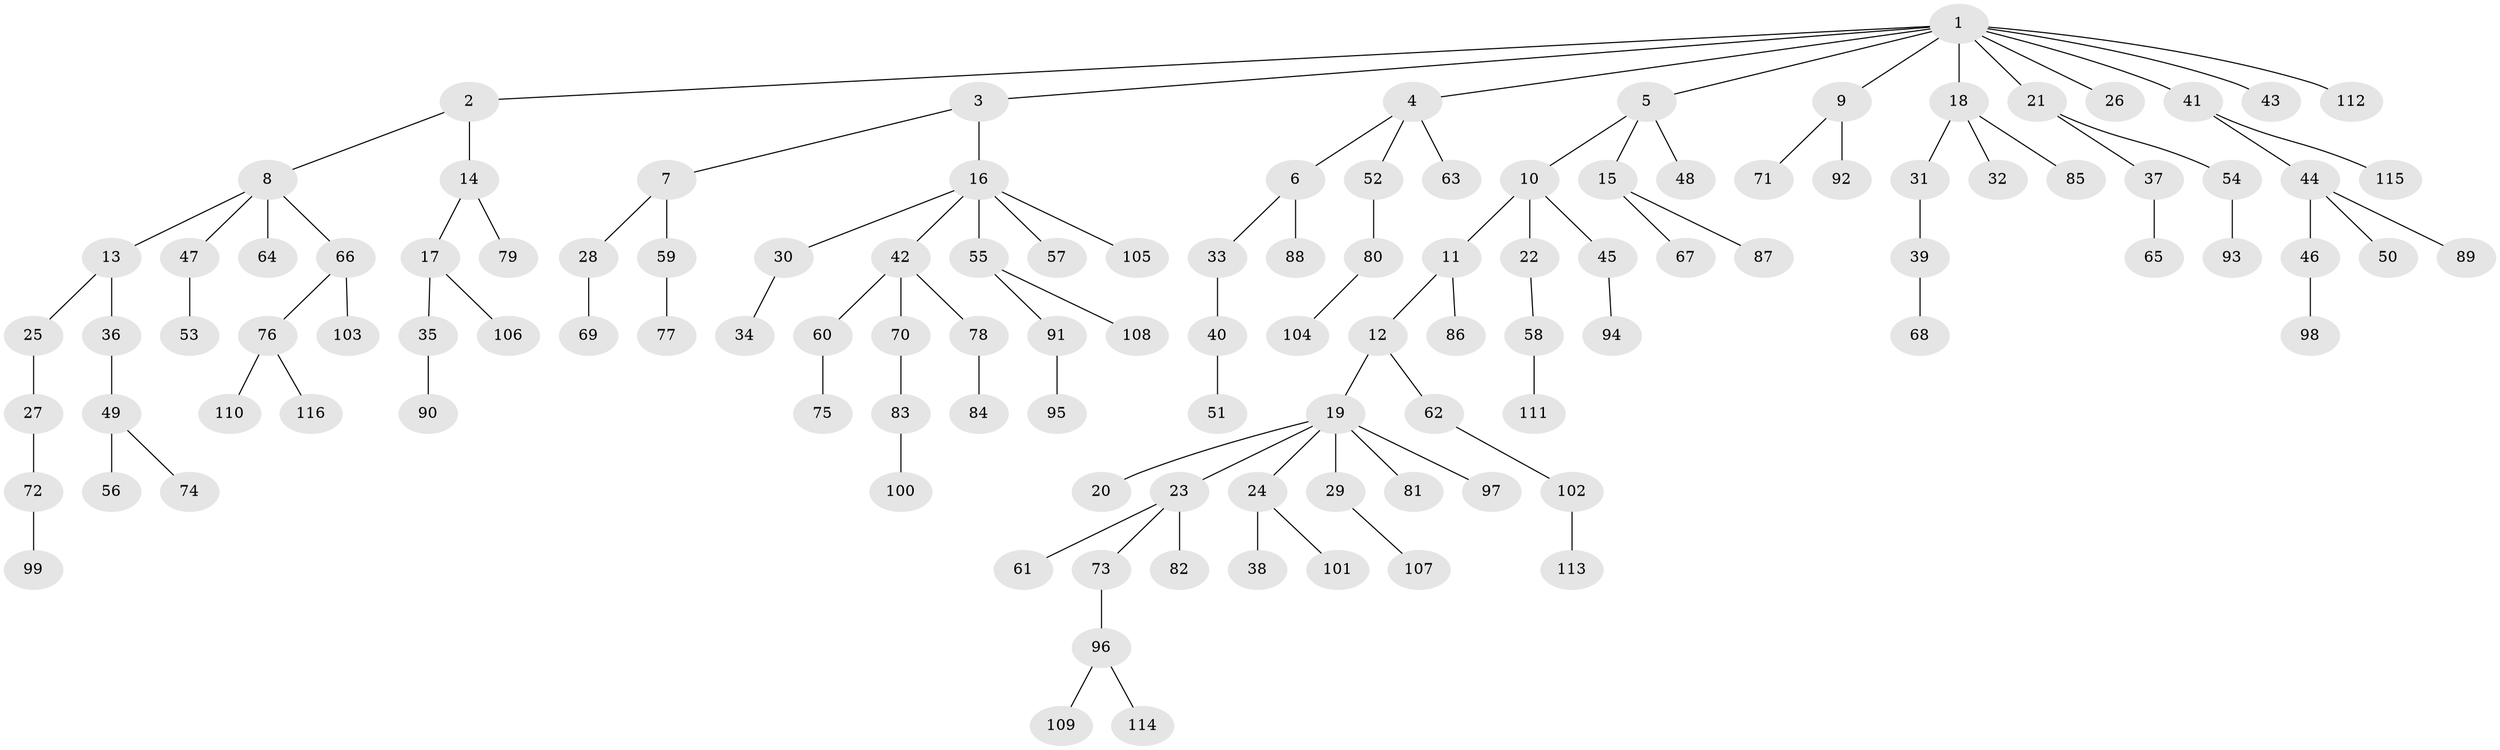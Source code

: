 // coarse degree distribution, {12: 0.013157894736842105, 3: 0.09210526315789473, 4: 0.10526315789473684, 2: 0.21052631578947367, 5: 0.013157894736842105, 6: 0.013157894736842105, 1: 0.5526315789473685}
// Generated by graph-tools (version 1.1) at 2025/24/03/03/25 07:24:07]
// undirected, 116 vertices, 115 edges
graph export_dot {
graph [start="1"]
  node [color=gray90,style=filled];
  1;
  2;
  3;
  4;
  5;
  6;
  7;
  8;
  9;
  10;
  11;
  12;
  13;
  14;
  15;
  16;
  17;
  18;
  19;
  20;
  21;
  22;
  23;
  24;
  25;
  26;
  27;
  28;
  29;
  30;
  31;
  32;
  33;
  34;
  35;
  36;
  37;
  38;
  39;
  40;
  41;
  42;
  43;
  44;
  45;
  46;
  47;
  48;
  49;
  50;
  51;
  52;
  53;
  54;
  55;
  56;
  57;
  58;
  59;
  60;
  61;
  62;
  63;
  64;
  65;
  66;
  67;
  68;
  69;
  70;
  71;
  72;
  73;
  74;
  75;
  76;
  77;
  78;
  79;
  80;
  81;
  82;
  83;
  84;
  85;
  86;
  87;
  88;
  89;
  90;
  91;
  92;
  93;
  94;
  95;
  96;
  97;
  98;
  99;
  100;
  101;
  102;
  103;
  104;
  105;
  106;
  107;
  108;
  109;
  110;
  111;
  112;
  113;
  114;
  115;
  116;
  1 -- 2;
  1 -- 3;
  1 -- 4;
  1 -- 5;
  1 -- 9;
  1 -- 18;
  1 -- 21;
  1 -- 26;
  1 -- 41;
  1 -- 43;
  1 -- 112;
  2 -- 8;
  2 -- 14;
  3 -- 7;
  3 -- 16;
  4 -- 6;
  4 -- 52;
  4 -- 63;
  5 -- 10;
  5 -- 15;
  5 -- 48;
  6 -- 33;
  6 -- 88;
  7 -- 28;
  7 -- 59;
  8 -- 13;
  8 -- 47;
  8 -- 64;
  8 -- 66;
  9 -- 71;
  9 -- 92;
  10 -- 11;
  10 -- 22;
  10 -- 45;
  11 -- 12;
  11 -- 86;
  12 -- 19;
  12 -- 62;
  13 -- 25;
  13 -- 36;
  14 -- 17;
  14 -- 79;
  15 -- 67;
  15 -- 87;
  16 -- 30;
  16 -- 42;
  16 -- 55;
  16 -- 57;
  16 -- 105;
  17 -- 35;
  17 -- 106;
  18 -- 31;
  18 -- 32;
  18 -- 85;
  19 -- 20;
  19 -- 23;
  19 -- 24;
  19 -- 29;
  19 -- 81;
  19 -- 97;
  21 -- 37;
  21 -- 54;
  22 -- 58;
  23 -- 61;
  23 -- 73;
  23 -- 82;
  24 -- 38;
  24 -- 101;
  25 -- 27;
  27 -- 72;
  28 -- 69;
  29 -- 107;
  30 -- 34;
  31 -- 39;
  33 -- 40;
  35 -- 90;
  36 -- 49;
  37 -- 65;
  39 -- 68;
  40 -- 51;
  41 -- 44;
  41 -- 115;
  42 -- 60;
  42 -- 70;
  42 -- 78;
  44 -- 46;
  44 -- 50;
  44 -- 89;
  45 -- 94;
  46 -- 98;
  47 -- 53;
  49 -- 56;
  49 -- 74;
  52 -- 80;
  54 -- 93;
  55 -- 91;
  55 -- 108;
  58 -- 111;
  59 -- 77;
  60 -- 75;
  62 -- 102;
  66 -- 76;
  66 -- 103;
  70 -- 83;
  72 -- 99;
  73 -- 96;
  76 -- 110;
  76 -- 116;
  78 -- 84;
  80 -- 104;
  83 -- 100;
  91 -- 95;
  96 -- 109;
  96 -- 114;
  102 -- 113;
}
